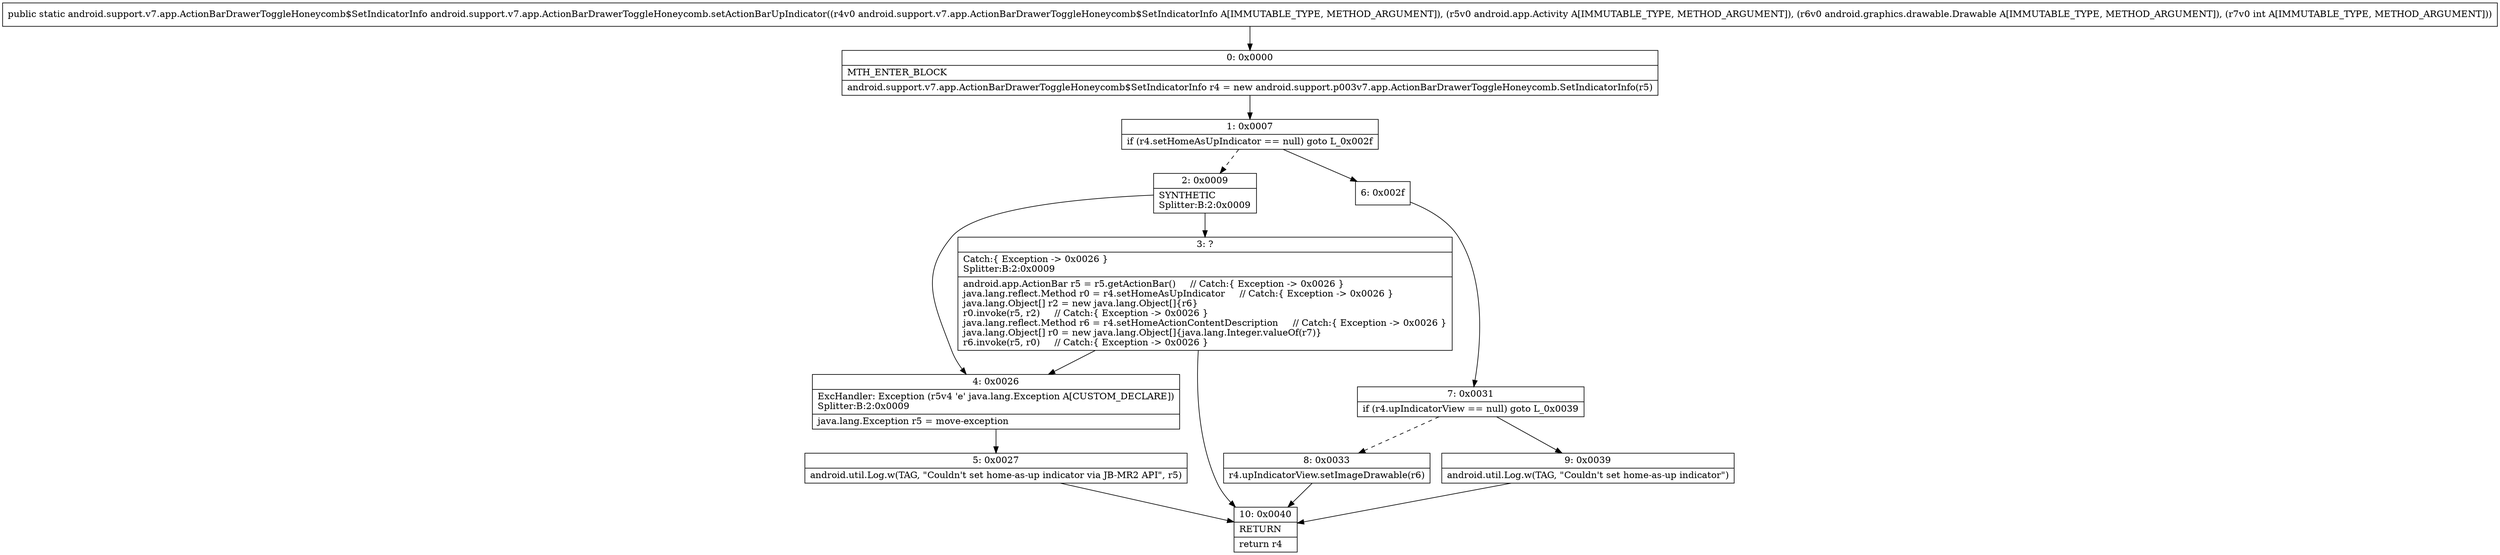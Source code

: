 digraph "CFG forandroid.support.v7.app.ActionBarDrawerToggleHoneycomb.setActionBarUpIndicator(Landroid\/support\/v7\/app\/ActionBarDrawerToggleHoneycomb$SetIndicatorInfo;Landroid\/app\/Activity;Landroid\/graphics\/drawable\/Drawable;I)Landroid\/support\/v7\/app\/ActionBarDrawerToggleHoneycomb$SetIndicatorInfo;" {
Node_0 [shape=record,label="{0\:\ 0x0000|MTH_ENTER_BLOCK\l|android.support.v7.app.ActionBarDrawerToggleHoneycomb$SetIndicatorInfo r4 = new android.support.p003v7.app.ActionBarDrawerToggleHoneycomb.SetIndicatorInfo(r5)\l}"];
Node_1 [shape=record,label="{1\:\ 0x0007|if (r4.setHomeAsUpIndicator == null) goto L_0x002f\l}"];
Node_2 [shape=record,label="{2\:\ 0x0009|SYNTHETIC\lSplitter:B:2:0x0009\l}"];
Node_3 [shape=record,label="{3\:\ ?|Catch:\{ Exception \-\> 0x0026 \}\lSplitter:B:2:0x0009\l|android.app.ActionBar r5 = r5.getActionBar()     \/\/ Catch:\{ Exception \-\> 0x0026 \}\ljava.lang.reflect.Method r0 = r4.setHomeAsUpIndicator     \/\/ Catch:\{ Exception \-\> 0x0026 \}\ljava.lang.Object[] r2 = new java.lang.Object[]\{r6\}\lr0.invoke(r5, r2)     \/\/ Catch:\{ Exception \-\> 0x0026 \}\ljava.lang.reflect.Method r6 = r4.setHomeActionContentDescription     \/\/ Catch:\{ Exception \-\> 0x0026 \}\ljava.lang.Object[] r0 = new java.lang.Object[]\{java.lang.Integer.valueOf(r7)\}\lr6.invoke(r5, r0)     \/\/ Catch:\{ Exception \-\> 0x0026 \}\l}"];
Node_4 [shape=record,label="{4\:\ 0x0026|ExcHandler: Exception (r5v4 'e' java.lang.Exception A[CUSTOM_DECLARE])\lSplitter:B:2:0x0009\l|java.lang.Exception r5 = move\-exception\l}"];
Node_5 [shape=record,label="{5\:\ 0x0027|android.util.Log.w(TAG, \"Couldn't set home\-as\-up indicator via JB\-MR2 API\", r5)\l}"];
Node_6 [shape=record,label="{6\:\ 0x002f}"];
Node_7 [shape=record,label="{7\:\ 0x0031|if (r4.upIndicatorView == null) goto L_0x0039\l}"];
Node_8 [shape=record,label="{8\:\ 0x0033|r4.upIndicatorView.setImageDrawable(r6)\l}"];
Node_9 [shape=record,label="{9\:\ 0x0039|android.util.Log.w(TAG, \"Couldn't set home\-as\-up indicator\")\l}"];
Node_10 [shape=record,label="{10\:\ 0x0040|RETURN\l|return r4\l}"];
MethodNode[shape=record,label="{public static android.support.v7.app.ActionBarDrawerToggleHoneycomb$SetIndicatorInfo android.support.v7.app.ActionBarDrawerToggleHoneycomb.setActionBarUpIndicator((r4v0 android.support.v7.app.ActionBarDrawerToggleHoneycomb$SetIndicatorInfo A[IMMUTABLE_TYPE, METHOD_ARGUMENT]), (r5v0 android.app.Activity A[IMMUTABLE_TYPE, METHOD_ARGUMENT]), (r6v0 android.graphics.drawable.Drawable A[IMMUTABLE_TYPE, METHOD_ARGUMENT]), (r7v0 int A[IMMUTABLE_TYPE, METHOD_ARGUMENT])) }"];
MethodNode -> Node_0;
Node_0 -> Node_1;
Node_1 -> Node_2[style=dashed];
Node_1 -> Node_6;
Node_2 -> Node_3;
Node_2 -> Node_4;
Node_3 -> Node_4;
Node_3 -> Node_10;
Node_4 -> Node_5;
Node_5 -> Node_10;
Node_6 -> Node_7;
Node_7 -> Node_8[style=dashed];
Node_7 -> Node_9;
Node_8 -> Node_10;
Node_9 -> Node_10;
}

